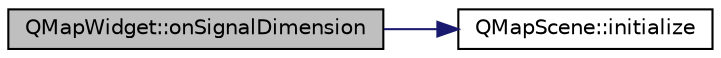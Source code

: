 digraph "QMapWidget::onSignalDimension"
{
 // INTERACTIVE_SVG=YES
  bgcolor="transparent";
  edge [fontname="Helvetica",fontsize="10",labelfontname="Helvetica",labelfontsize="10"];
  node [fontname="Helvetica",fontsize="10",shape=record];
  rankdir="LR";
  Node1 [label="QMapWidget::onSignalDimension",height=0.2,width=0.4,color="black", fillcolor="grey75", style="filled", fontcolor="black"];
  Node1 -> Node2 [color="midnightblue",fontsize="10",style="solid",fontname="Helvetica"];
  Node2 [label="QMapScene::initialize",height=0.2,width=0.4,color="black",URL="$class_q_map_scene.html#a176b4de2316bb3e32f37f2514bac06d2"];
}
